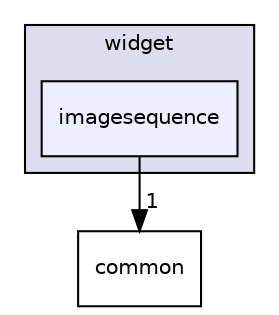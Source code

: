 digraph "C:/Harmony3/gfx/middleware/legato/library/src/gfx/legato/widget/imagesequence" {
  compound=true
  node [ fontsize="10", fontname="Helvetica"];
  edge [ labelfontsize="10", labelfontname="Helvetica"];
  subgraph clusterdir_08e5c2531b4cfc75c531d5c20b249084 {
    graph [ bgcolor="#ddddee", pencolor="black", label="widget" fontname="Helvetica", fontsize="10", URL="dir_08e5c2531b4cfc75c531d5c20b249084.html"]
  dir_46dcf9e9a73b4153587f638b5e238064 [shape=box, label="imagesequence", style="filled", fillcolor="#eeeeff", pencolor="black", URL="dir_46dcf9e9a73b4153587f638b5e238064.html"];
  }
  dir_192fb4248a7d7f0c34634334a26d417f [shape=box label="common" URL="dir_192fb4248a7d7f0c34634334a26d417f.html"];
  dir_46dcf9e9a73b4153587f638b5e238064->dir_192fb4248a7d7f0c34634334a26d417f [headlabel="1", labeldistance=1.5 headhref="dir_000030_000007.html"];
}
